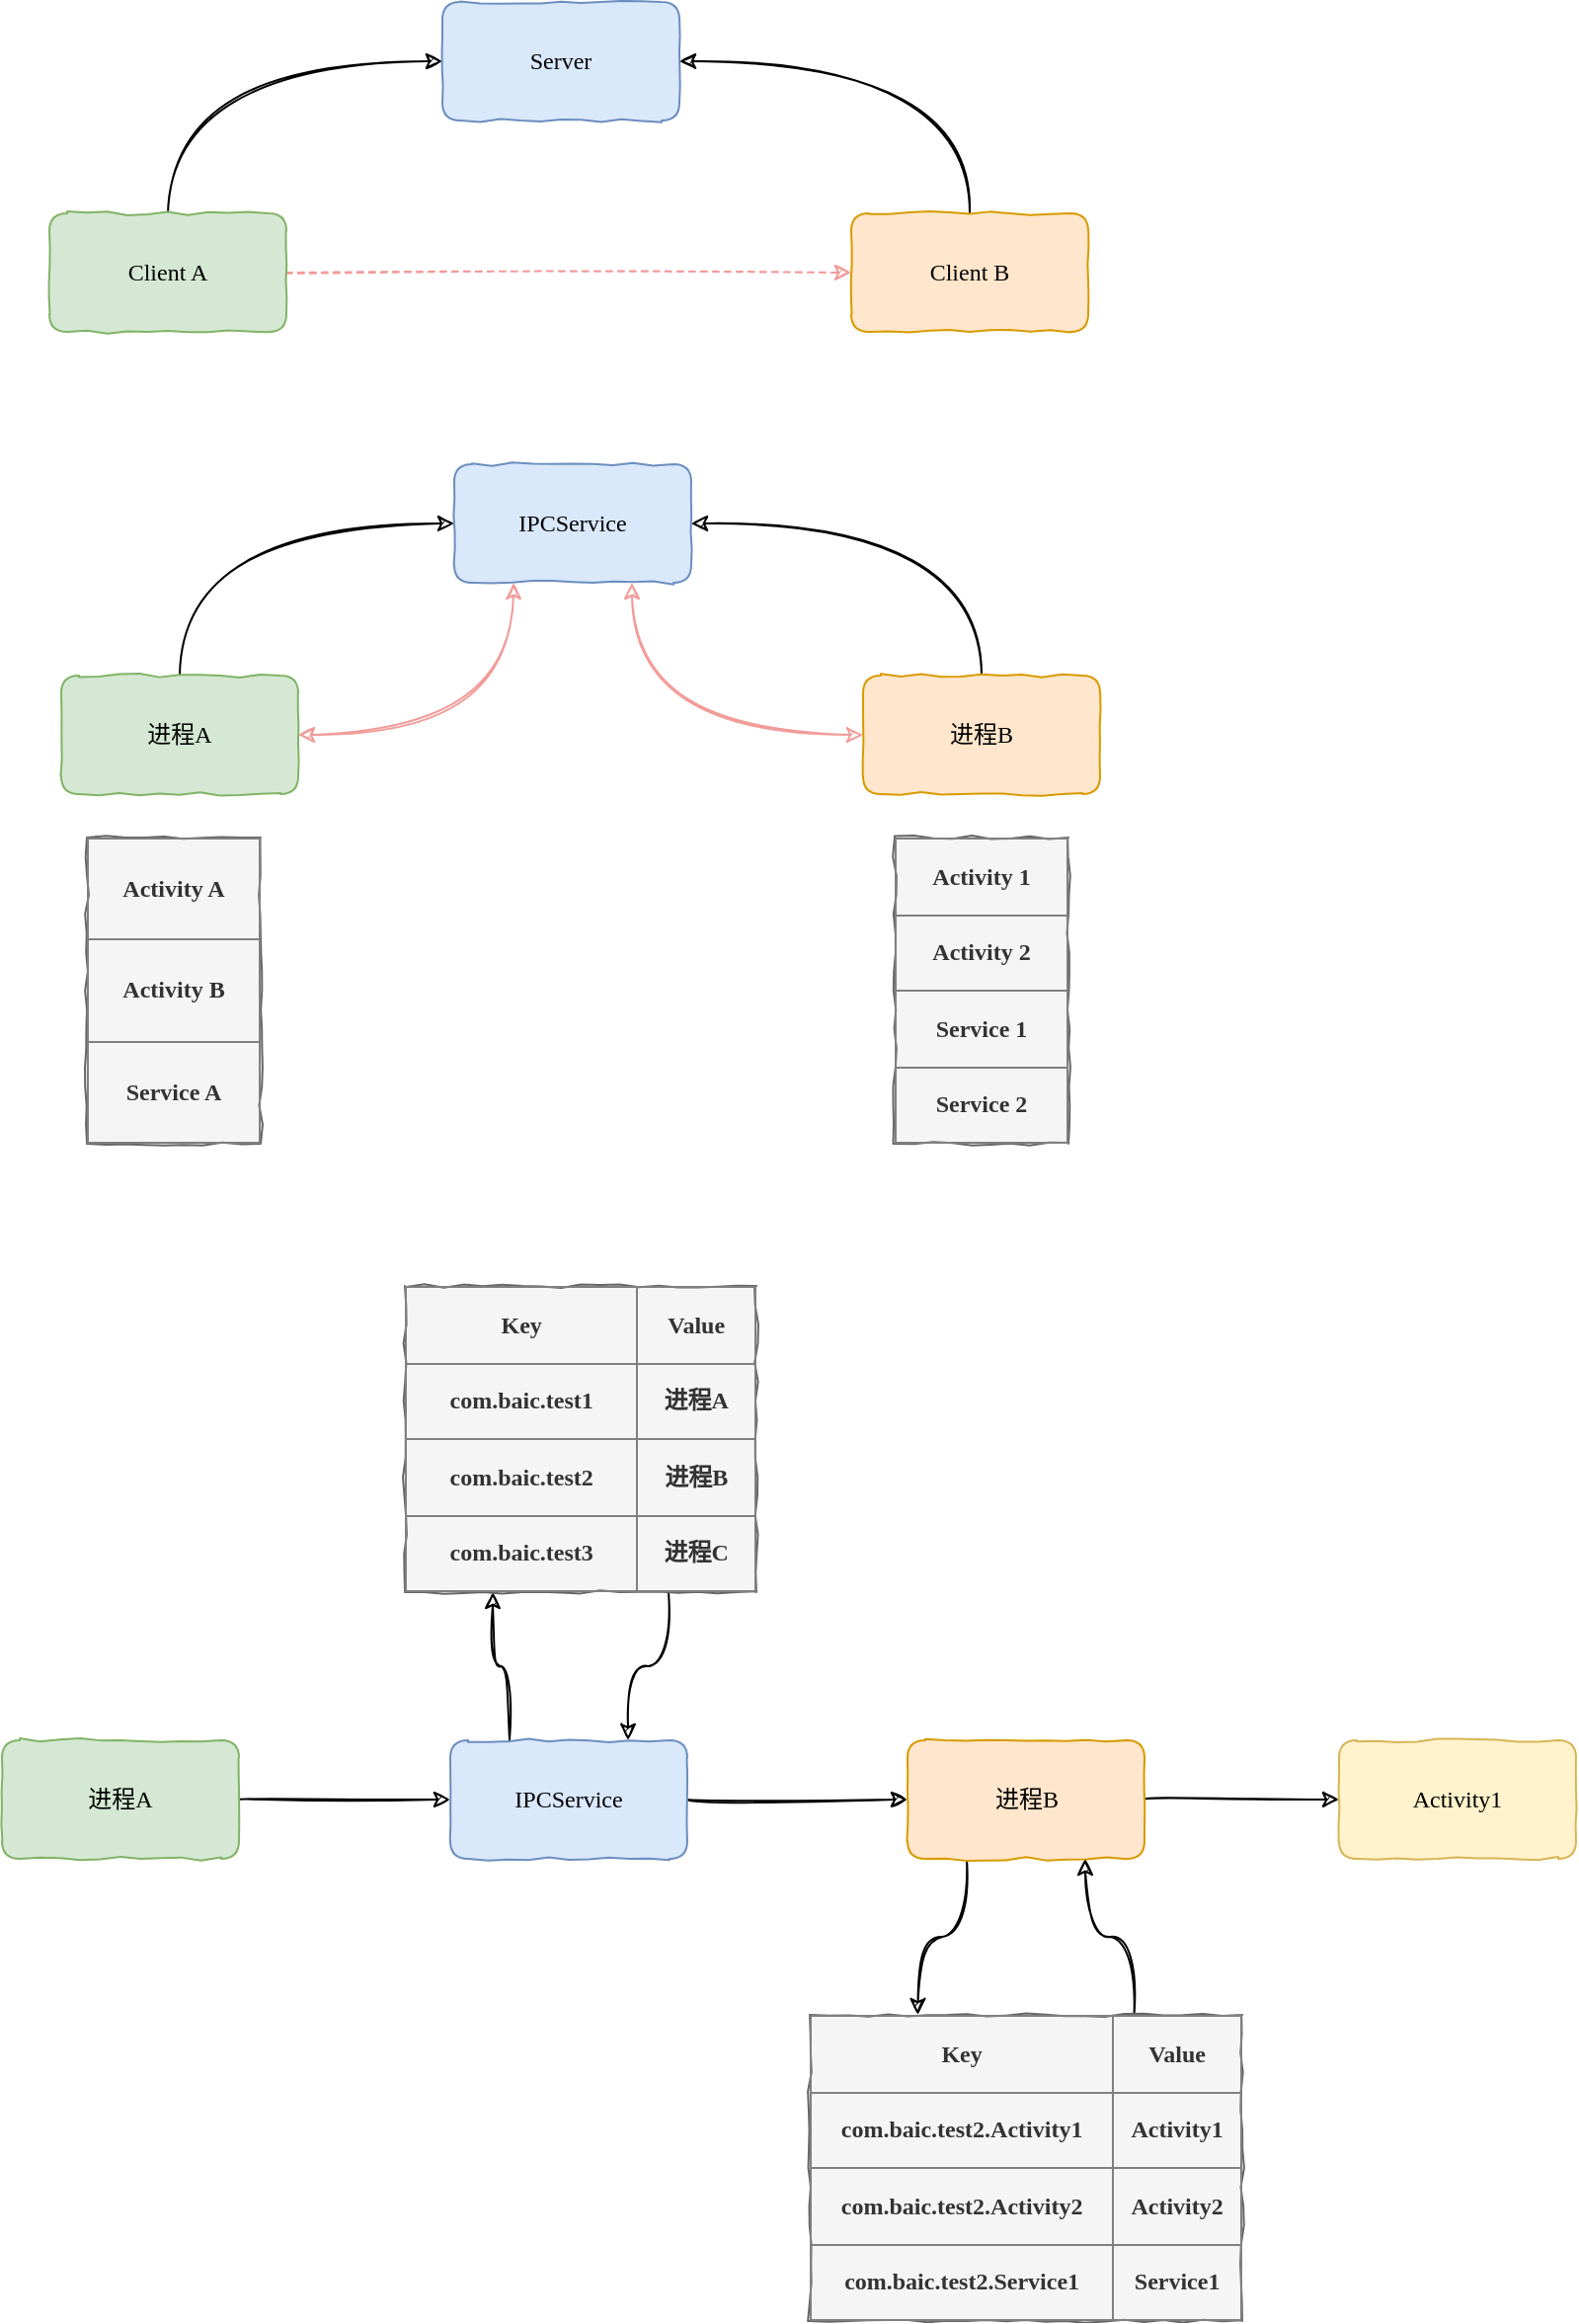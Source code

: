<mxfile version="20.1.1" type="github">
  <diagram id="qyncAu6Qv25V_P7t79dN" name="第 1 页">
    <mxGraphModel dx="1024" dy="1028" grid="0" gridSize="10" guides="1" tooltips="1" connect="1" arrows="1" fold="1" page="0" pageScale="1" pageWidth="827" pageHeight="1169" math="0" shadow="0">
      <root>
        <mxCell id="0" />
        <mxCell id="1" parent="0" />
        <mxCell id="7UQE1cCB7YYFybera824-7" style="edgeStyle=orthogonalEdgeStyle;curved=1;sketch=1;orthogonalLoop=1;jettySize=auto;html=1;exitX=0.75;exitY=1;exitDx=0;exitDy=0;entryX=0;entryY=0.5;entryDx=0;entryDy=0;fontFamily=Comic Sans MS;strokeColor=#F19C99;startArrow=classic;startFill=1;" edge="1" parent="1" source="7UQE1cCB7YYFybera824-1" target="7UQE1cCB7YYFybera824-3">
          <mxGeometry relative="1" as="geometry" />
        </mxCell>
        <mxCell id="7UQE1cCB7YYFybera824-1" value="IPCService" style="rounded=1;whiteSpace=wrap;html=1;comic=1;sketch=0;glass=0;shadow=0;fillColor=#dae8fc;strokeColor=#6c8ebf;fontFamily=Comic Sans MS;" vertex="1" parent="1">
          <mxGeometry x="290" y="-15" width="120" height="60" as="geometry" />
        </mxCell>
        <mxCell id="7UQE1cCB7YYFybera824-4" style="edgeStyle=orthogonalEdgeStyle;orthogonalLoop=1;jettySize=auto;html=1;exitX=0.5;exitY=0;exitDx=0;exitDy=0;entryX=0;entryY=0.5;entryDx=0;entryDy=0;fontFamily=Comic Sans MS;curved=1;sketch=1;" edge="1" parent="1" source="7UQE1cCB7YYFybera824-2" target="7UQE1cCB7YYFybera824-1">
          <mxGeometry relative="1" as="geometry" />
        </mxCell>
        <mxCell id="7UQE1cCB7YYFybera824-6" style="edgeStyle=orthogonalEdgeStyle;curved=1;sketch=1;orthogonalLoop=1;jettySize=auto;html=1;exitX=1;exitY=0.5;exitDx=0;exitDy=0;entryX=0.25;entryY=1;entryDx=0;entryDy=0;fontFamily=Comic Sans MS;strokeColor=#F19C99;startArrow=classic;startFill=1;" edge="1" parent="1" source="7UQE1cCB7YYFybera824-2" target="7UQE1cCB7YYFybera824-1">
          <mxGeometry relative="1" as="geometry" />
        </mxCell>
        <mxCell id="7UQE1cCB7YYFybera824-2" value="进程A" style="rounded=1;whiteSpace=wrap;html=1;comic=1;sketch=0;glass=0;shadow=0;fillColor=#d5e8d4;strokeColor=#82b366;fontFamily=Comic Sans MS;" vertex="1" parent="1">
          <mxGeometry x="91" y="92" width="120" height="60" as="geometry" />
        </mxCell>
        <mxCell id="7UQE1cCB7YYFybera824-5" style="edgeStyle=orthogonalEdgeStyle;curved=1;sketch=1;orthogonalLoop=1;jettySize=auto;html=1;exitX=0.5;exitY=0;exitDx=0;exitDy=0;entryX=1;entryY=0.5;entryDx=0;entryDy=0;fontFamily=Comic Sans MS;" edge="1" parent="1" source="7UQE1cCB7YYFybera824-3" target="7UQE1cCB7YYFybera824-1">
          <mxGeometry relative="1" as="geometry" />
        </mxCell>
        <mxCell id="7UQE1cCB7YYFybera824-3" value="进程B" style="rounded=1;whiteSpace=wrap;html=1;comic=1;sketch=0;glass=0;shadow=0;fillColor=#ffe6cc;strokeColor=#d79b00;fontFamily=Comic Sans MS;" vertex="1" parent="1">
          <mxGeometry x="497" y="92" width="120" height="60" as="geometry" />
        </mxCell>
        <mxCell id="7UQE1cCB7YYFybera824-9" value="&lt;table border=&quot;1&quot; width=&quot;100%&quot; height=&quot;100%&quot; cellpadding=&quot;4&quot; style=&quot;width:100%;height:100%;border-collapse:collapse;&quot;&gt;&lt;tbody&gt;&lt;tr&gt;&lt;th&gt;&lt;b&gt;Activity A&lt;/b&gt;&lt;/th&gt;&lt;/tr&gt;&lt;tr&gt;&lt;td&gt;&lt;b&gt;Activity B&lt;/b&gt;&lt;/td&gt;&lt;/tr&gt;&lt;tr&gt;&lt;td&gt;&lt;b&gt;Service A&lt;/b&gt;&lt;br&gt;&lt;/td&gt;&lt;/tr&gt;&lt;/tbody&gt;&lt;/table&gt;" style="text;html=1;strokeColor=#666666;fillColor=#f5f5f5;overflow=fill;shadow=0;glass=0;comic=1;sketch=0;fillStyle=auto;fontFamily=Comic Sans MS;fontColor=#333333;align=center;" vertex="1" parent="1">
          <mxGeometry x="104" y="174" width="88" height="155" as="geometry" />
        </mxCell>
        <mxCell id="7UQE1cCB7YYFybera824-10" value="&lt;table border=&quot;1&quot; width=&quot;100%&quot; height=&quot;100%&quot; cellpadding=&quot;4&quot; style=&quot;width:100%;height:100%;border-collapse:collapse;&quot;&gt;&lt;tbody&gt;&lt;tr&gt;&lt;th&gt;&lt;b&gt;Activity 1&lt;/b&gt;&lt;/th&gt;&lt;/tr&gt;&lt;tr&gt;&lt;td&gt;&lt;b&gt;Activity 2&lt;/b&gt;&lt;/td&gt;&lt;/tr&gt;&lt;tr&gt;&lt;td&gt;&lt;b&gt;Service 1&lt;/b&gt;&lt;br&gt;&lt;/td&gt;&lt;/tr&gt;&lt;tr&gt;&lt;td&gt;&lt;b style=&quot;&quot;&gt;Service 2&lt;/b&gt;&lt;br&gt;&lt;/td&gt;&lt;/tr&gt;&lt;/tbody&gt;&lt;/table&gt;" style="text;html=1;strokeColor=#666666;fillColor=#f5f5f5;overflow=fill;shadow=0;glass=0;comic=1;sketch=0;fillStyle=auto;fontFamily=Comic Sans MS;fontColor=#333333;align=center;" vertex="1" parent="1">
          <mxGeometry x="513" y="174" width="88" height="155" as="geometry" />
        </mxCell>
        <mxCell id="7UQE1cCB7YYFybera824-17" value="Server" style="rounded=1;whiteSpace=wrap;html=1;comic=1;sketch=0;glass=0;shadow=0;fillColor=#dae8fc;strokeColor=#6c8ebf;fontFamily=Comic Sans MS;" vertex="1" parent="1">
          <mxGeometry x="284" y="-249" width="120" height="60" as="geometry" />
        </mxCell>
        <mxCell id="7UQE1cCB7YYFybera824-18" style="edgeStyle=orthogonalEdgeStyle;orthogonalLoop=1;jettySize=auto;html=1;exitX=0.5;exitY=0;exitDx=0;exitDy=0;entryX=0;entryY=0.5;entryDx=0;entryDy=0;fontFamily=Comic Sans MS;curved=1;sketch=1;" edge="1" parent="1" source="7UQE1cCB7YYFybera824-20" target="7UQE1cCB7YYFybera824-17">
          <mxGeometry relative="1" as="geometry" />
        </mxCell>
        <mxCell id="7UQE1cCB7YYFybera824-23" style="edgeStyle=orthogonalEdgeStyle;curved=1;sketch=1;orthogonalLoop=1;jettySize=auto;html=1;exitX=1;exitY=0.5;exitDx=0;exitDy=0;entryX=0;entryY=0.5;entryDx=0;entryDy=0;fontFamily=Comic Sans MS;startArrow=none;startFill=0;strokeColor=#F19C99;dashed=1;" edge="1" parent="1" source="7UQE1cCB7YYFybera824-20" target="7UQE1cCB7YYFybera824-22">
          <mxGeometry relative="1" as="geometry" />
        </mxCell>
        <mxCell id="7UQE1cCB7YYFybera824-20" value="Client A" style="rounded=1;whiteSpace=wrap;html=1;comic=1;sketch=0;glass=0;shadow=0;fillColor=#d5e8d4;strokeColor=#82b366;fontFamily=Comic Sans MS;" vertex="1" parent="1">
          <mxGeometry x="85" y="-142" width="120" height="60" as="geometry" />
        </mxCell>
        <mxCell id="7UQE1cCB7YYFybera824-21" style="edgeStyle=orthogonalEdgeStyle;curved=1;sketch=1;orthogonalLoop=1;jettySize=auto;html=1;exitX=0.5;exitY=0;exitDx=0;exitDy=0;entryX=1;entryY=0.5;entryDx=0;entryDy=0;fontFamily=Comic Sans MS;" edge="1" parent="1" source="7UQE1cCB7YYFybera824-22" target="7UQE1cCB7YYFybera824-17">
          <mxGeometry relative="1" as="geometry" />
        </mxCell>
        <mxCell id="7UQE1cCB7YYFybera824-22" value="Client B" style="rounded=1;whiteSpace=wrap;html=1;comic=1;sketch=0;glass=0;shadow=0;fillColor=#ffe6cc;strokeColor=#d79b00;fontFamily=Comic Sans MS;" vertex="1" parent="1">
          <mxGeometry x="491" y="-142" width="120" height="60" as="geometry" />
        </mxCell>
        <mxCell id="7UQE1cCB7YYFybera824-38" style="edgeStyle=orthogonalEdgeStyle;curved=1;sketch=1;orthogonalLoop=1;jettySize=auto;html=1;exitX=1;exitY=0.5;exitDx=0;exitDy=0;entryX=0;entryY=0.5;entryDx=0;entryDy=0;fontFamily=Comic Sans MS;startArrow=none;startFill=0;strokeColor=default;" edge="1" parent="1" source="7UQE1cCB7YYFybera824-25" target="7UQE1cCB7YYFybera824-30">
          <mxGeometry relative="1" as="geometry" />
        </mxCell>
        <mxCell id="7UQE1cCB7YYFybera824-42" style="edgeStyle=orthogonalEdgeStyle;curved=1;sketch=1;orthogonalLoop=1;jettySize=auto;html=1;exitX=0.25;exitY=0;exitDx=0;exitDy=0;entryX=0.25;entryY=1;entryDx=0;entryDy=0;fontFamily=Comic Sans MS;startArrow=none;startFill=0;strokeColor=default;" edge="1" parent="1" source="7UQE1cCB7YYFybera824-25" target="7UQE1cCB7YYFybera824-33">
          <mxGeometry relative="1" as="geometry" />
        </mxCell>
        <mxCell id="7UQE1cCB7YYFybera824-25" value="IPCService" style="rounded=1;whiteSpace=wrap;html=1;comic=1;sketch=0;glass=0;shadow=0;fillColor=#dae8fc;strokeColor=#6c8ebf;fontFamily=Comic Sans MS;" vertex="1" parent="1">
          <mxGeometry x="288" y="631" width="120" height="60" as="geometry" />
        </mxCell>
        <mxCell id="7UQE1cCB7YYFybera824-34" style="edgeStyle=orthogonalEdgeStyle;curved=1;sketch=1;orthogonalLoop=1;jettySize=auto;html=1;exitX=1;exitY=0.5;exitDx=0;exitDy=0;entryX=0;entryY=0.5;entryDx=0;entryDy=0;fontFamily=Comic Sans MS;startArrow=none;startFill=0;strokeColor=default;" edge="1" parent="1" source="7UQE1cCB7YYFybera824-28" target="7UQE1cCB7YYFybera824-25">
          <mxGeometry relative="1" as="geometry" />
        </mxCell>
        <mxCell id="7UQE1cCB7YYFybera824-28" value="进程A" style="rounded=1;whiteSpace=wrap;html=1;comic=1;sketch=0;glass=0;shadow=0;fillColor=#d5e8d4;strokeColor=#82b366;fontFamily=Comic Sans MS;" vertex="1" parent="1">
          <mxGeometry x="61" y="631" width="120" height="60" as="geometry" />
        </mxCell>
        <mxCell id="7UQE1cCB7YYFybera824-40" style="edgeStyle=orthogonalEdgeStyle;curved=1;sketch=1;orthogonalLoop=1;jettySize=auto;html=1;exitX=0.25;exitY=1;exitDx=0;exitDy=0;entryX=0.25;entryY=0;entryDx=0;entryDy=0;fontFamily=Comic Sans MS;startArrow=none;startFill=0;strokeColor=default;" edge="1" parent="1" source="7UQE1cCB7YYFybera824-30" target="7UQE1cCB7YYFybera824-39">
          <mxGeometry relative="1" as="geometry" />
        </mxCell>
        <mxCell id="7UQE1cCB7YYFybera824-46" style="edgeStyle=orthogonalEdgeStyle;curved=1;sketch=1;orthogonalLoop=1;jettySize=auto;html=1;exitX=1;exitY=0.5;exitDx=0;exitDy=0;fontFamily=Comic Sans MS;startArrow=none;startFill=0;strokeColor=default;" edge="1" parent="1" source="7UQE1cCB7YYFybera824-30" target="7UQE1cCB7YYFybera824-45">
          <mxGeometry relative="1" as="geometry" />
        </mxCell>
        <mxCell id="7UQE1cCB7YYFybera824-30" value="进程B" style="rounded=1;whiteSpace=wrap;html=1;comic=1;sketch=0;glass=0;shadow=0;fillColor=#ffe6cc;strokeColor=#d79b00;fontFamily=Comic Sans MS;" vertex="1" parent="1">
          <mxGeometry x="519.5" y="631" width="120" height="60" as="geometry" />
        </mxCell>
        <mxCell id="7UQE1cCB7YYFybera824-43" style="edgeStyle=orthogonalEdgeStyle;curved=1;sketch=1;orthogonalLoop=1;jettySize=auto;html=1;exitX=0.75;exitY=1;exitDx=0;exitDy=0;entryX=0.75;entryY=0;entryDx=0;entryDy=0;fontFamily=Comic Sans MS;startArrow=none;startFill=0;strokeColor=default;" edge="1" parent="1" source="7UQE1cCB7YYFybera824-33" target="7UQE1cCB7YYFybera824-25">
          <mxGeometry relative="1" as="geometry" />
        </mxCell>
        <mxCell id="7UQE1cCB7YYFybera824-33" value="&lt;table border=&quot;1&quot; width=&quot;100%&quot; height=&quot;100%&quot; cellpadding=&quot;4&quot; style=&quot;width:100%;height:100%;border-collapse:collapse;&quot;&gt;&lt;tbody&gt;&lt;tr&gt;&lt;td&gt;&lt;b&gt;Key&lt;/b&gt;&lt;/td&gt;&lt;th&gt;&lt;b&gt;Value&lt;/b&gt;&lt;/th&gt;&lt;/tr&gt;&lt;tr&gt;&lt;td&gt;&lt;b&gt;com.baic.test1&lt;/b&gt;&lt;/td&gt;&lt;td&gt;&lt;b&gt;进程A&lt;/b&gt;&lt;/td&gt;&lt;/tr&gt;&lt;tr&gt;&lt;td&gt;&lt;b&gt;com.baic.test2&lt;/b&gt;&lt;b&gt;&lt;br&gt;&lt;/b&gt;&lt;/td&gt;&lt;td&gt;&lt;b&gt;进程B&lt;/b&gt;&lt;b&gt;&lt;br&gt;&lt;/b&gt;&lt;/td&gt;&lt;/tr&gt;&lt;tr&gt;&lt;td&gt;&lt;b&gt;com.baic.test3&lt;/b&gt;&lt;b&gt;&lt;br&gt;&lt;/b&gt;&lt;/td&gt;&lt;td&gt;&lt;b&gt;进程C&lt;/b&gt;&lt;b&gt;&lt;br&gt;&lt;/b&gt;&lt;/td&gt;&lt;/tr&gt;&lt;/tbody&gt;&lt;/table&gt;" style="text;html=1;strokeColor=#666666;fillColor=#f5f5f5;overflow=fill;shadow=0;glass=0;comic=1;sketch=0;fillStyle=auto;fontFamily=Comic Sans MS;fontColor=#333333;align=center;" vertex="1" parent="1">
          <mxGeometry x="265" y="401" width="178" height="155" as="geometry" />
        </mxCell>
        <mxCell id="7UQE1cCB7YYFybera824-44" style="edgeStyle=orthogonalEdgeStyle;curved=1;sketch=1;orthogonalLoop=1;jettySize=auto;html=1;exitX=0.75;exitY=0;exitDx=0;exitDy=0;entryX=0.75;entryY=1;entryDx=0;entryDy=0;fontFamily=Comic Sans MS;startArrow=none;startFill=0;strokeColor=default;" edge="1" parent="1" source="7UQE1cCB7YYFybera824-39" target="7UQE1cCB7YYFybera824-30">
          <mxGeometry relative="1" as="geometry" />
        </mxCell>
        <mxCell id="7UQE1cCB7YYFybera824-39" value="&lt;table border=&quot;1&quot; width=&quot;100%&quot; height=&quot;100%&quot; cellpadding=&quot;4&quot; style=&quot;width:100%;height:100%;border-collapse:collapse;&quot;&gt;&lt;tbody&gt;&lt;tr&gt;&lt;td&gt;&lt;b&gt;Key&lt;/b&gt;&lt;/td&gt;&lt;th&gt;&lt;b&gt;Value&lt;/b&gt;&lt;/th&gt;&lt;/tr&gt;&lt;tr&gt;&lt;td&gt;&lt;b&gt;com.baic.test2.Activity1&lt;/b&gt;&lt;/td&gt;&lt;td&gt;&lt;b&gt;Activity1&lt;/b&gt;&lt;/td&gt;&lt;/tr&gt;&lt;tr&gt;&lt;td&gt;&lt;b&gt;com.baic.test2.Activity2&lt;/b&gt;&lt;b&gt;&lt;br&gt;&lt;/b&gt;&lt;/td&gt;&lt;td&gt;&lt;b&gt;Activity2&lt;/b&gt;&lt;b&gt;&lt;br&gt;&lt;/b&gt;&lt;/td&gt;&lt;/tr&gt;&lt;tr&gt;&lt;td&gt;&lt;b&gt;com.baic.test2.Service1&lt;/b&gt;&lt;b&gt;&lt;br&gt;&lt;/b&gt;&lt;/td&gt;&lt;td&gt;&lt;b&gt;Service1&lt;/b&gt;&lt;/td&gt;&lt;/tr&gt;&lt;/tbody&gt;&lt;/table&gt;" style="text;html=1;strokeColor=#666666;fillColor=#f5f5f5;overflow=fill;shadow=0;glass=0;comic=1;sketch=0;fillStyle=auto;fontFamily=Comic Sans MS;fontColor=#333333;align=center;" vertex="1" parent="1">
          <mxGeometry x="470" y="770" width="219" height="155" as="geometry" />
        </mxCell>
        <mxCell id="7UQE1cCB7YYFybera824-45" value="Activity1" style="rounded=1;whiteSpace=wrap;html=1;comic=1;sketch=0;glass=0;shadow=0;fillColor=#fff2cc;strokeColor=#d6b656;fontFamily=Comic Sans MS;" vertex="1" parent="1">
          <mxGeometry x="738" y="631" width="120" height="60" as="geometry" />
        </mxCell>
      </root>
    </mxGraphModel>
  </diagram>
</mxfile>
